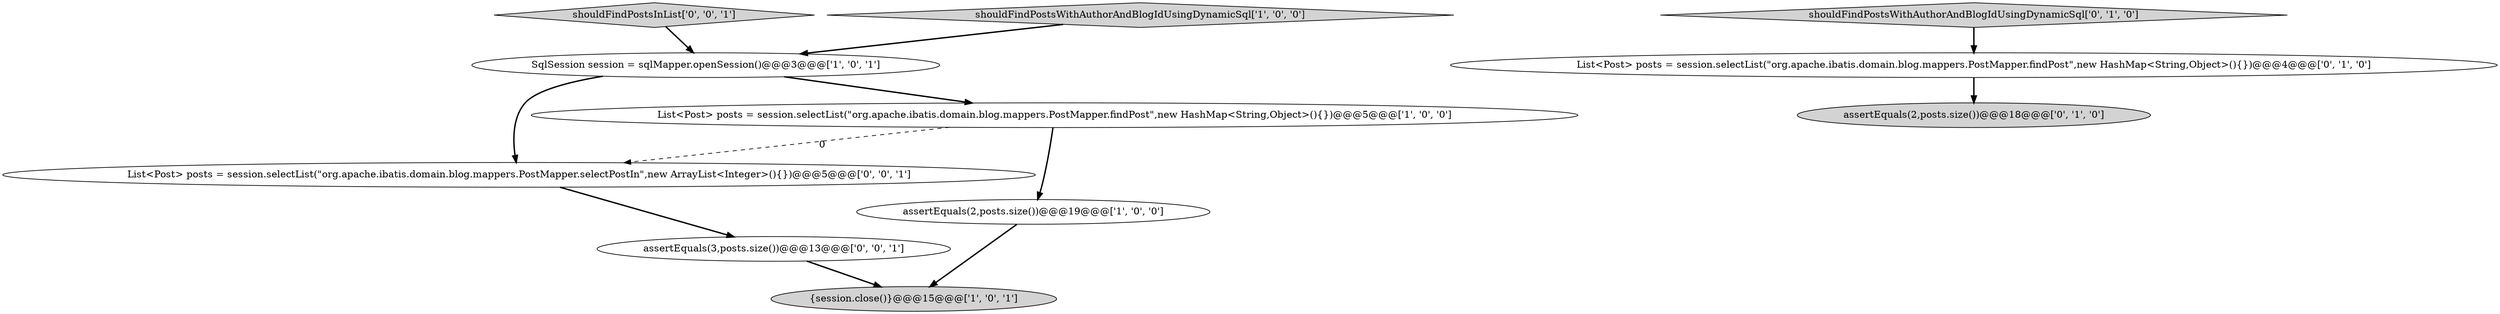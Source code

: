digraph {
2 [style = filled, label = "SqlSession session = sqlMapper.openSession()@@@3@@@['1', '0', '1']", fillcolor = white, shape = ellipse image = "AAA0AAABBB1BBB"];
6 [style = filled, label = "shouldFindPostsWithAuthorAndBlogIdUsingDynamicSql['0', '1', '0']", fillcolor = lightgray, shape = diamond image = "AAA0AAABBB2BBB"];
10 [style = filled, label = "shouldFindPostsInList['0', '0', '1']", fillcolor = lightgray, shape = diamond image = "AAA0AAABBB3BBB"];
1 [style = filled, label = "{session.close()}@@@15@@@['1', '0', '1']", fillcolor = lightgray, shape = ellipse image = "AAA0AAABBB1BBB"];
5 [style = filled, label = "List<Post> posts = session.selectList(\"org.apache.ibatis.domain.blog.mappers.PostMapper.findPost\",new HashMap<String,Object>(){})@@@4@@@['0', '1', '0']", fillcolor = white, shape = ellipse image = "AAA0AAABBB2BBB"];
9 [style = filled, label = "assertEquals(3,posts.size())@@@13@@@['0', '0', '1']", fillcolor = white, shape = ellipse image = "AAA0AAABBB3BBB"];
4 [style = filled, label = "shouldFindPostsWithAuthorAndBlogIdUsingDynamicSql['1', '0', '0']", fillcolor = lightgray, shape = diamond image = "AAA0AAABBB1BBB"];
0 [style = filled, label = "assertEquals(2,posts.size())@@@19@@@['1', '0', '0']", fillcolor = white, shape = ellipse image = "AAA0AAABBB1BBB"];
8 [style = filled, label = "List<Post> posts = session.selectList(\"org.apache.ibatis.domain.blog.mappers.PostMapper.selectPostIn\",new ArrayList<Integer>(){})@@@5@@@['0', '0', '1']", fillcolor = white, shape = ellipse image = "AAA0AAABBB3BBB"];
7 [style = filled, label = "assertEquals(2,posts.size())@@@18@@@['0', '1', '0']", fillcolor = lightgray, shape = ellipse image = "AAA0AAABBB2BBB"];
3 [style = filled, label = "List<Post> posts = session.selectList(\"org.apache.ibatis.domain.blog.mappers.PostMapper.findPost\",new HashMap<String,Object>(){})@@@5@@@['1', '0', '0']", fillcolor = white, shape = ellipse image = "AAA0AAABBB1BBB"];
3->8 [style = dashed, label="0"];
5->7 [style = bold, label=""];
6->5 [style = bold, label=""];
10->2 [style = bold, label=""];
4->2 [style = bold, label=""];
9->1 [style = bold, label=""];
0->1 [style = bold, label=""];
3->0 [style = bold, label=""];
2->3 [style = bold, label=""];
2->8 [style = bold, label=""];
8->9 [style = bold, label=""];
}
